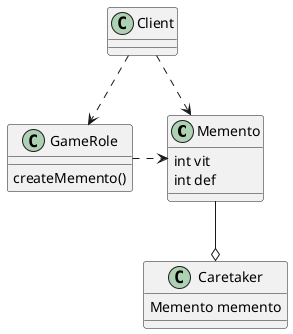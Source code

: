 @startuml

class Memento
Memento : int vit
Memento : int def
class GameRole
GameRole : createMemento()
class Caretaker
Caretaker : Memento memento
class Client
Client ..> GameRole
Client ..> Memento
Memento --o Caretaker
GameRole .right.> Memento

@enduml